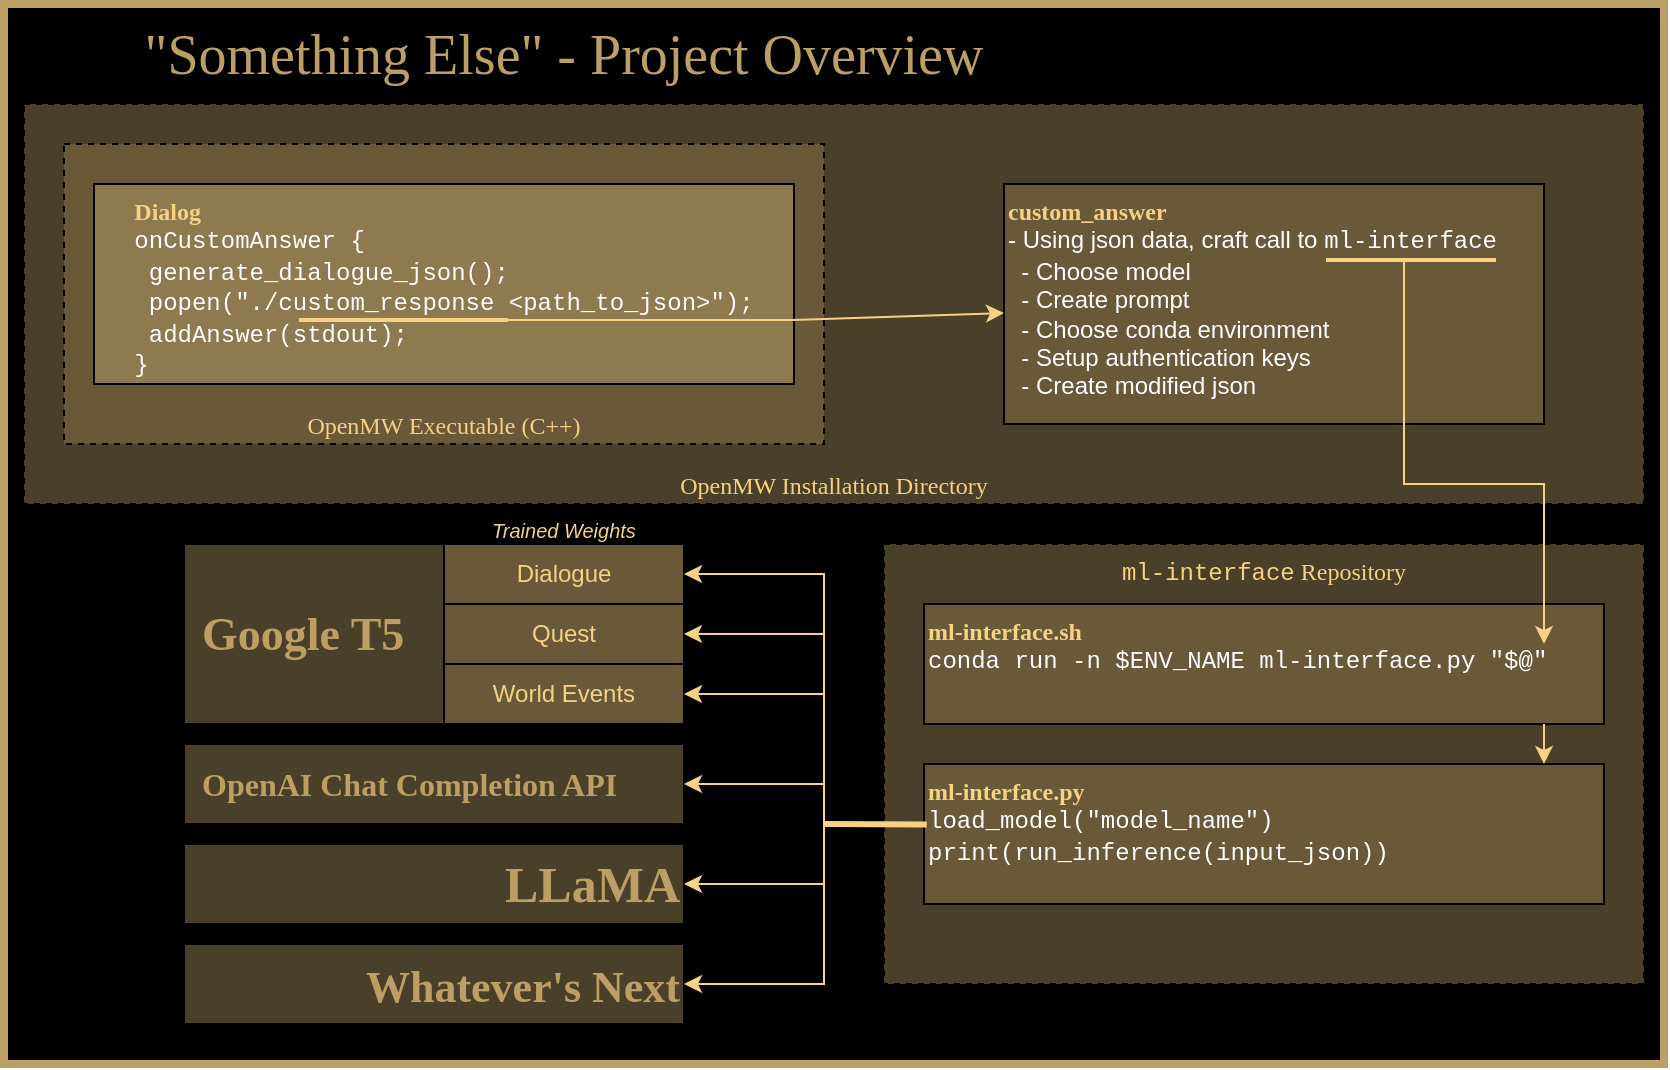 <mxfile version="21.1.2" type="device">
  <diagram name="Page-1" id="psqroSwzFqP37Ym7-oh-">
    <mxGraphModel dx="1146" dy="912" grid="1" gridSize="10" guides="1" tooltips="1" connect="1" arrows="1" fold="1" page="1" pageScale="1" pageWidth="850" pageHeight="1100" math="0" shadow="0">
      <root>
        <mxCell id="0" />
        <mxCell id="1" parent="0" />
        <mxCell id="UdfwPqqXEjVV1MeFvrEw-38" value="" style="rounded=0;whiteSpace=wrap;html=1;labelBackgroundColor=#211C12;fillColor=#000000;labelBorderColor=default;strokeWidth=4;strokeColor=#BB9F64;" parent="1" vertex="1">
          <mxGeometry x="10" y="10" width="830" height="530" as="geometry" />
        </mxCell>
        <mxCell id="UdfwPqqXEjVV1MeFvrEw-5" value="OpenMW Installation Directory" style="rounded=0;whiteSpace=wrap;html=1;dashed=1;horizontal=1;verticalAlign=bottom;fontFamily=Lucida Console;fillColor=#4A3F28;fontColor=#F7D284;" parent="1" vertex="1">
          <mxGeometry x="20" y="60" width="810" height="200" as="geometry" />
        </mxCell>
        <mxCell id="UdfwPqqXEjVV1MeFvrEw-4" value="OpenMW Executable (C++)" style="rounded=0;whiteSpace=wrap;html=1;dashed=1;horizontal=1;verticalAlign=bottom;fontFamily=Lucida Console;fillColor=#695939;fontColor=#F7D284;" parent="1" vertex="1">
          <mxGeometry x="40" y="80" width="380" height="150" as="geometry" />
        </mxCell>
        <mxCell id="UdfwPqqXEjVV1MeFvrEw-1" value="&quot;Something Else&quot; - Project Overview" style="text;html=1;strokeColor=none;fillColor=none;align=center;verticalAlign=middle;whiteSpace=wrap;rounded=0;fontSize=28;fontFamily=Comfortaa;fontSource=https%3A%2F%2Ffonts.googleapis.com%2Fcss%3Ffamily%3DComfortaa;fontColor=#BB9F64;" parent="1" vertex="1">
          <mxGeometry x="10" y="20" width="560" height="30" as="geometry" />
        </mxCell>
        <mxCell id="UdfwPqqXEjVV1MeFvrEw-2" value="&lt;div align=&quot;left&quot;&gt;&lt;font face=&quot;Tahoma&quot; color=&quot;#f7d284&quot;&gt;&lt;b&gt;Dialog&lt;/b&gt;&lt;/font&gt;&lt;/div&gt;&lt;div align=&quot;left&quot;&gt;&lt;font face=&quot;Courier New&quot;&gt;onCustomAnswer {&lt;/font&gt;&lt;/div&gt;&lt;div align=&quot;left&quot;&gt;&lt;font face=&quot;Courier New&quot;&gt;&lt;span style=&quot;white-space: pre;&quot;&gt; &lt;/span&gt;generate_dialogue_json();&lt;/font&gt;&lt;/div&gt;&lt;div align=&quot;left&quot;&gt;&lt;font face=&quot;Courier New&quot;&gt;&lt;span style=&quot;white-space: pre;&quot;&gt; &lt;/span&gt;popen(&quot;./custom_response &amp;lt;path_to_json&amp;gt;&quot;);&lt;/font&gt;&lt;/div&gt;&lt;div align=&quot;left&quot;&gt;&lt;font face=&quot;Courier New&quot;&gt;&lt;span style=&quot;white-space: pre;&quot;&gt; &lt;/span&gt;addAnswer(stdout);&lt;br&gt;&lt;/font&gt;&lt;/div&gt;&lt;div align=&quot;left&quot;&gt;&lt;font face=&quot;Courier New&quot;&gt;}&lt;br&gt;&lt;/font&gt;&lt;/div&gt;" style="rounded=0;whiteSpace=wrap;html=1;spacingLeft=0;verticalAlign=top;fillColor=#8F794E;fontColor=#FFFFFF;" parent="1" vertex="1">
          <mxGeometry x="55" y="100" width="350" height="100" as="geometry" />
        </mxCell>
        <mxCell id="UdfwPqqXEjVV1MeFvrEw-6" value="&lt;div&gt;&lt;b&gt;&lt;font face=&quot;Tahoma&quot; color=&quot;#f7d284&quot;&gt;custom_answer&lt;/font&gt;&lt;/b&gt;&lt;/div&gt;&lt;div&gt;- Using json data, craft call to &lt;font face=&quot;Courier New&quot;&gt;ml-interface&lt;/font&gt;&lt;/div&gt;&lt;div&gt;&amp;nbsp; - Choose model&lt;/div&gt;&lt;div&gt;&amp;nbsp; - Create prompt&lt;/div&gt;&lt;div&gt;&amp;nbsp; - Choose conda environment&lt;/div&gt;&lt;div&gt;&amp;nbsp; - Setup authentication keys&lt;br&gt;&lt;/div&gt;&lt;div&gt;&amp;nbsp; - Create modified json&lt;br&gt;&lt;/div&gt;" style="rounded=0;whiteSpace=wrap;html=1;align=left;verticalAlign=top;fillColor=#695939;fontColor=#FFFFFF;" parent="1" vertex="1">
          <mxGeometry x="510" y="100" width="270" height="120" as="geometry" />
        </mxCell>
        <mxCell id="UdfwPqqXEjVV1MeFvrEw-7" value="" style="endArrow=none;html=1;rounded=0;strokeWidth=2;strokeColor=#F7D284;" parent="1" edge="1">
          <mxGeometry width="50" height="50" relative="1" as="geometry">
            <mxPoint x="157.429" y="168" as="sourcePoint" />
            <mxPoint x="262" y="168" as="targetPoint" />
          </mxGeometry>
        </mxCell>
        <mxCell id="UdfwPqqXEjVV1MeFvrEw-12" value="" style="endArrow=classic;html=1;rounded=0;exitX=0.999;exitY=0.68;exitDx=0;exitDy=0;exitPerimeter=0;strokeColor=#F7D284;" parent="1" source="UdfwPqqXEjVV1MeFvrEw-2" target="UdfwPqqXEjVV1MeFvrEw-6" edge="1">
          <mxGeometry width="50" height="50" relative="1" as="geometry">
            <mxPoint x="430" y="420" as="sourcePoint" />
            <mxPoint x="480" y="370" as="targetPoint" />
          </mxGeometry>
        </mxCell>
        <mxCell id="UdfwPqqXEjVV1MeFvrEw-13" value="&lt;font face=&quot;Courier New&quot;&gt;ml-interface&lt;/font&gt; Repository" style="rounded=0;whiteSpace=wrap;html=1;dashed=1;horizontal=1;verticalAlign=top;fontFamily=Lucida Console;fillColor=#4A3F28;fontColor=#F7D284;" parent="1" vertex="1">
          <mxGeometry x="450" y="280" width="380" height="220" as="geometry" />
        </mxCell>
        <mxCell id="UdfwPqqXEjVV1MeFvrEw-14" value="&lt;div&gt;&lt;font face=&quot;Tahoma&quot; color=&quot;#f7d284&quot;&gt;&lt;b&gt;ml-interface.sh&lt;/b&gt;&lt;/font&gt;&lt;/div&gt;&lt;font face=&quot;Courier New&quot;&gt;conda run -n $ENV_NAME ml-interface.py &quot;$@&quot; &lt;/font&gt;" style="rounded=0;whiteSpace=wrap;html=1;spacingLeft=0;verticalAlign=top;align=left;fillColor=#695939;fontColor=#FFFFFF;" parent="1" vertex="1">
          <mxGeometry x="470" y="310" width="340" height="60" as="geometry" />
        </mxCell>
        <mxCell id="UdfwPqqXEjVV1MeFvrEw-15" value="" style="endArrow=none;html=1;rounded=0;strokeColor=#F7D284;" parent="1" edge="1">
          <mxGeometry width="50" height="50" relative="1" as="geometry">
            <mxPoint x="405" y="168" as="sourcePoint" />
            <mxPoint x="260" y="168" as="targetPoint" />
          </mxGeometry>
        </mxCell>
        <mxCell id="UdfwPqqXEjVV1MeFvrEw-16" value="&lt;div&gt;&lt;font face=&quot;Tahoma&quot; color=&quot;#f7d284&quot;&gt;&lt;b&gt;ml-interface.py&lt;/b&gt;&lt;/font&gt;&lt;/div&gt;&lt;div&gt;&lt;font face=&quot;Courier New&quot;&gt;load_model(&quot;model_name&quot;)&lt;/font&gt;&lt;/div&gt;&lt;div&gt;&lt;font face=&quot;Courier New&quot;&gt;print(run_inference(input_json))&lt;br&gt;&lt;/font&gt;&lt;/div&gt;" style="rounded=0;whiteSpace=wrap;html=1;spacingLeft=0;verticalAlign=top;align=left;fillColor=#695939;fontColor=#FFFFFF;" parent="1" vertex="1">
          <mxGeometry x="470" y="390" width="340" height="70" as="geometry" />
        </mxCell>
        <mxCell id="UdfwPqqXEjVV1MeFvrEw-17" value="" style="endArrow=classic;html=1;rounded=0;strokeColor=#F7D284;" parent="1" edge="1">
          <mxGeometry width="50" height="50" relative="1" as="geometry">
            <mxPoint x="780" y="370" as="sourcePoint" />
            <mxPoint x="780" y="390" as="targetPoint" />
          </mxGeometry>
        </mxCell>
        <mxCell id="UdfwPqqXEjVV1MeFvrEw-18" value="" style="endArrow=classic;html=1;rounded=0;strokeColor=#F7D284;" parent="1" edge="1">
          <mxGeometry width="50" height="50" relative="1" as="geometry">
            <mxPoint x="710" y="220" as="sourcePoint" />
            <mxPoint x="780" y="330" as="targetPoint" />
            <Array as="points">
              <mxPoint x="710" y="250" />
              <mxPoint x="780" y="250" />
              <mxPoint x="780" y="280" />
            </Array>
          </mxGeometry>
        </mxCell>
        <mxCell id="UdfwPqqXEjVV1MeFvrEw-19" value="" style="endArrow=none;html=1;rounded=0;strokeWidth=2;strokeColor=#F7D284;" parent="1" edge="1">
          <mxGeometry width="50" height="50" relative="1" as="geometry">
            <mxPoint x="671" y="138" as="sourcePoint" />
            <mxPoint x="756" y="138" as="targetPoint" />
          </mxGeometry>
        </mxCell>
        <mxCell id="UdfwPqqXEjVV1MeFvrEw-22" value="" style="endArrow=none;html=1;rounded=0;strokeColor=#F7D284;" parent="1" edge="1">
          <mxGeometry width="50" height="50" relative="1" as="geometry">
            <mxPoint x="710" y="220" as="sourcePoint" />
            <mxPoint x="710" y="138" as="targetPoint" />
          </mxGeometry>
        </mxCell>
        <mxCell id="UdfwPqqXEjVV1MeFvrEw-23" value="&lt;div&gt;&lt;b&gt;&lt;font style=&quot;font-size: 23px;&quot;&gt;Google T5&lt;/font&gt;&lt;/b&gt;&lt;/div&gt;" style="rounded=0;whiteSpace=wrap;html=1;align=left;spacingLeft=7;fillColor=#4A3F28;fontColor=#BB9F64;fontFamily=Tahoma;" parent="1" vertex="1">
          <mxGeometry x="100" y="280" width="250" height="90" as="geometry" />
        </mxCell>
        <mxCell id="UdfwPqqXEjVV1MeFvrEw-24" value="Dialogue" style="rounded=0;whiteSpace=wrap;html=1;fillColor=#695939;fontColor=#F7D284;" parent="1" vertex="1">
          <mxGeometry x="230" y="280" width="120" height="30" as="geometry" />
        </mxCell>
        <mxCell id="UdfwPqqXEjVV1MeFvrEw-25" value="Quest" style="rounded=0;whiteSpace=wrap;html=1;fillColor=#695939;fontColor=#F7D284;" parent="1" vertex="1">
          <mxGeometry x="230" y="310" width="120" height="30" as="geometry" />
        </mxCell>
        <mxCell id="UdfwPqqXEjVV1MeFvrEw-26" value="World Events" style="rounded=0;whiteSpace=wrap;html=1;fillColor=#695939;fontColor=#F7D284;" parent="1" vertex="1">
          <mxGeometry x="230" y="340" width="120" height="30" as="geometry" />
        </mxCell>
        <mxCell id="UdfwPqqXEjVV1MeFvrEw-27" value="Trained Weights" style="text;html=1;strokeColor=none;fillColor=none;align=center;verticalAlign=bottom;whiteSpace=wrap;rounded=0;fontStyle=2;fontSize=10;fontColor=#F7D284;" parent="1" vertex="1">
          <mxGeometry x="245" y="262" width="90" height="20" as="geometry" />
        </mxCell>
        <mxCell id="UdfwPqqXEjVV1MeFvrEw-28" value="" style="endArrow=none;html=1;rounded=0;entryX=0.004;entryY=0.433;entryDx=0;entryDy=0;entryPerimeter=0;strokeWidth=3;strokeColor=#F7D284;" parent="1" target="UdfwPqqXEjVV1MeFvrEw-16" edge="1">
          <mxGeometry width="50" height="50" relative="1" as="geometry">
            <mxPoint x="420" y="420" as="sourcePoint" />
            <mxPoint x="390" y="440" as="targetPoint" />
          </mxGeometry>
        </mxCell>
        <mxCell id="UdfwPqqXEjVV1MeFvrEw-29" value="" style="endArrow=classic;html=1;rounded=0;entryX=1;entryY=0.5;entryDx=0;entryDy=0;strokeColor=#F7D284;" parent="1" target="UdfwPqqXEjVV1MeFvrEw-25" edge="1">
          <mxGeometry width="50" height="50" relative="1" as="geometry">
            <mxPoint x="420" y="420" as="sourcePoint" />
            <mxPoint x="420" y="440" as="targetPoint" />
            <Array as="points">
              <mxPoint x="420" y="325" />
            </Array>
          </mxGeometry>
        </mxCell>
        <mxCell id="UdfwPqqXEjVV1MeFvrEw-30" value="" style="endArrow=classic;html=1;rounded=0;entryX=1;entryY=0.5;entryDx=0;entryDy=0;strokeColor=#F7D284;" parent="1" target="UdfwPqqXEjVV1MeFvrEw-24" edge="1">
          <mxGeometry width="50" height="50" relative="1" as="geometry">
            <mxPoint x="420" y="350" as="sourcePoint" />
            <mxPoint x="440" y="310" as="targetPoint" />
            <Array as="points">
              <mxPoint x="420" y="295" />
            </Array>
          </mxGeometry>
        </mxCell>
        <mxCell id="UdfwPqqXEjVV1MeFvrEw-31" value="" style="endArrow=classic;html=1;rounded=0;entryX=1;entryY=0.5;entryDx=0;entryDy=0;strokeColor=#F7D284;" parent="1" target="UdfwPqqXEjVV1MeFvrEw-26" edge="1">
          <mxGeometry width="50" height="50" relative="1" as="geometry">
            <mxPoint x="420" y="420" as="sourcePoint" />
            <mxPoint x="360" y="420" as="targetPoint" />
            <Array as="points">
              <mxPoint x="420" y="355" />
            </Array>
          </mxGeometry>
        </mxCell>
        <mxCell id="UdfwPqqXEjVV1MeFvrEw-32" value="&lt;font style=&quot;font-size: 16px;&quot;&gt;OpenAI Chat Completion API&lt;br style=&quot;font-size: 16px;&quot;&gt;&lt;/font&gt;" style="rounded=0;whiteSpace=wrap;html=1;align=left;spacingLeft=7;fontSize=16;fontColor=#BB9F64;fontStyle=1;fillColor=#4A3F28;fontFamily=Tahoma;" parent="1" vertex="1">
          <mxGeometry x="100" y="380" width="250" height="40" as="geometry" />
        </mxCell>
        <mxCell id="UdfwPqqXEjVV1MeFvrEw-33" value="" style="endArrow=classic;html=1;rounded=0;entryX=1;entryY=0.5;entryDx=0;entryDy=0;strokeColor=#F7D284;" parent="1" target="UdfwPqqXEjVV1MeFvrEw-32" edge="1">
          <mxGeometry width="50" height="50" relative="1" as="geometry">
            <mxPoint x="420" y="420" as="sourcePoint" />
            <mxPoint x="430" y="450" as="targetPoint" />
            <Array as="points">
              <mxPoint x="420" y="400" />
            </Array>
          </mxGeometry>
        </mxCell>
        <mxCell id="UdfwPqqXEjVV1MeFvrEw-34" value="LLaMA" style="rounded=0;whiteSpace=wrap;html=1;align=right;spacingLeft=7;fontSize=25;fontColor=#BB9F64;fontStyle=1;fillColor=#4A3F28;fontFamily=Tahoma;" parent="1" vertex="1">
          <mxGeometry x="100" y="430" width="250" height="40" as="geometry" />
        </mxCell>
        <mxCell id="UdfwPqqXEjVV1MeFvrEw-35" value="" style="endArrow=classic;html=1;rounded=0;entryX=1;entryY=0.5;entryDx=0;entryDy=0;strokeColor=#F7D284;" parent="1" target="UdfwPqqXEjVV1MeFvrEw-34" edge="1">
          <mxGeometry width="50" height="50" relative="1" as="geometry">
            <mxPoint x="420" y="420" as="sourcePoint" />
            <mxPoint x="450" y="520" as="targetPoint" />
            <Array as="points">
              <mxPoint x="420" y="450" />
            </Array>
          </mxGeometry>
        </mxCell>
        <mxCell id="UdfwPqqXEjVV1MeFvrEw-36" value="&lt;font style=&quot;font-size: 22px;&quot;&gt;Whatever&#39;s Next&lt;br&gt;&lt;/font&gt;" style="rounded=0;whiteSpace=wrap;html=1;align=right;spacingLeft=7;fontSize=25;fontColor=#BB9F64;fontStyle=1;fillColor=#4A3F28;labelBackgroundColor=none;fontFamily=Tahoma;" parent="1" vertex="1">
          <mxGeometry x="100" y="480" width="250" height="40" as="geometry" />
        </mxCell>
        <mxCell id="UdfwPqqXEjVV1MeFvrEw-37" value="" style="endArrow=classic;html=1;rounded=0;entryX=1;entryY=0.5;entryDx=0;entryDy=0;strokeColor=#F7D284;" parent="1" target="UdfwPqqXEjVV1MeFvrEw-36" edge="1">
          <mxGeometry width="50" height="50" relative="1" as="geometry">
            <mxPoint x="420" y="440" as="sourcePoint" />
            <mxPoint x="460" y="530" as="targetPoint" />
            <Array as="points">
              <mxPoint x="420" y="500" />
            </Array>
          </mxGeometry>
        </mxCell>
      </root>
    </mxGraphModel>
  </diagram>
</mxfile>
